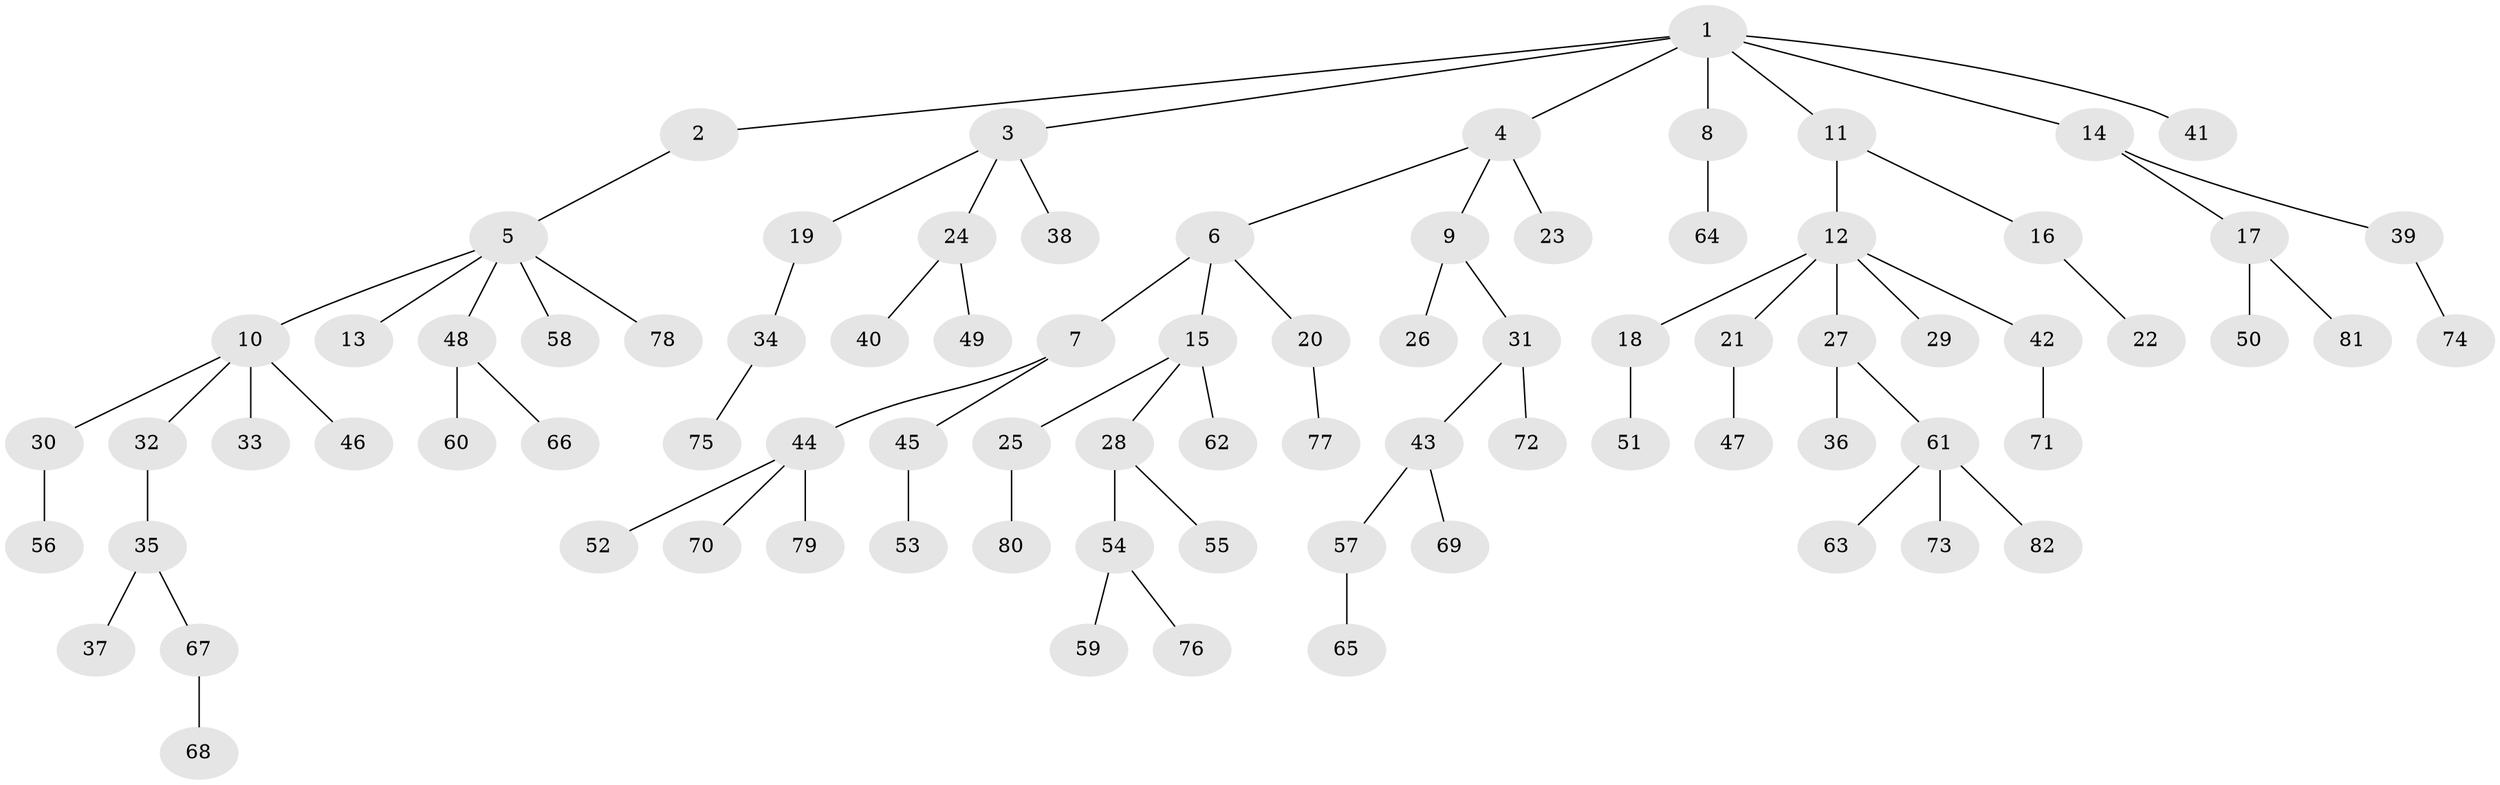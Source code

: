 // Generated by graph-tools (version 1.1) at 2025/02/03/09/25 03:02:16]
// undirected, 82 vertices, 81 edges
graph export_dot {
graph [start="1"]
  node [color=gray90,style=filled];
  1;
  2;
  3;
  4;
  5;
  6;
  7;
  8;
  9;
  10;
  11;
  12;
  13;
  14;
  15;
  16;
  17;
  18;
  19;
  20;
  21;
  22;
  23;
  24;
  25;
  26;
  27;
  28;
  29;
  30;
  31;
  32;
  33;
  34;
  35;
  36;
  37;
  38;
  39;
  40;
  41;
  42;
  43;
  44;
  45;
  46;
  47;
  48;
  49;
  50;
  51;
  52;
  53;
  54;
  55;
  56;
  57;
  58;
  59;
  60;
  61;
  62;
  63;
  64;
  65;
  66;
  67;
  68;
  69;
  70;
  71;
  72;
  73;
  74;
  75;
  76;
  77;
  78;
  79;
  80;
  81;
  82;
  1 -- 2;
  1 -- 3;
  1 -- 4;
  1 -- 8;
  1 -- 11;
  1 -- 14;
  1 -- 41;
  2 -- 5;
  3 -- 19;
  3 -- 24;
  3 -- 38;
  4 -- 6;
  4 -- 9;
  4 -- 23;
  5 -- 10;
  5 -- 13;
  5 -- 48;
  5 -- 58;
  5 -- 78;
  6 -- 7;
  6 -- 15;
  6 -- 20;
  7 -- 44;
  7 -- 45;
  8 -- 64;
  9 -- 26;
  9 -- 31;
  10 -- 30;
  10 -- 32;
  10 -- 33;
  10 -- 46;
  11 -- 12;
  11 -- 16;
  12 -- 18;
  12 -- 21;
  12 -- 27;
  12 -- 29;
  12 -- 42;
  14 -- 17;
  14 -- 39;
  15 -- 25;
  15 -- 28;
  15 -- 62;
  16 -- 22;
  17 -- 50;
  17 -- 81;
  18 -- 51;
  19 -- 34;
  20 -- 77;
  21 -- 47;
  24 -- 40;
  24 -- 49;
  25 -- 80;
  27 -- 36;
  27 -- 61;
  28 -- 54;
  28 -- 55;
  30 -- 56;
  31 -- 43;
  31 -- 72;
  32 -- 35;
  34 -- 75;
  35 -- 37;
  35 -- 67;
  39 -- 74;
  42 -- 71;
  43 -- 57;
  43 -- 69;
  44 -- 52;
  44 -- 70;
  44 -- 79;
  45 -- 53;
  48 -- 60;
  48 -- 66;
  54 -- 59;
  54 -- 76;
  57 -- 65;
  61 -- 63;
  61 -- 73;
  61 -- 82;
  67 -- 68;
}
